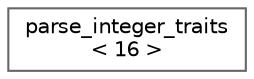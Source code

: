 digraph "Graphical Class Hierarchy"
{
 // LATEX_PDF_SIZE
  bgcolor="transparent";
  edge [fontname=Helvetica,fontsize=10,labelfontname=Helvetica,labelfontsize=10];
  node [fontname=Helvetica,fontsize=10,shape=box,height=0.2,width=0.4];
  rankdir="LR";
  Node0 [id="Node000000",label="parse_integer_traits\l\< 16 \>",height=0.2,width=0.4,color="grey40", fillcolor="white", style="filled",URL="$structparse__integer__traits_3_0116_01_4.html",tooltip=" "];
}
